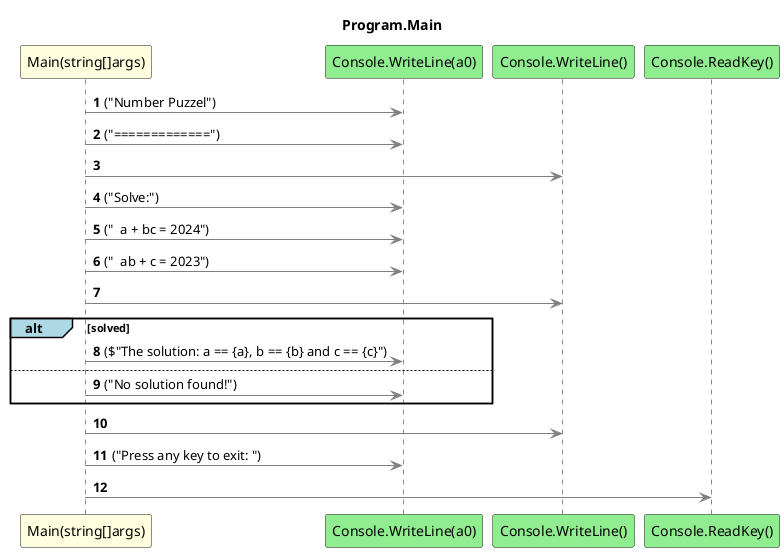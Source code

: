 @startuml Program.Main
title Program.Main
participant "Main(string[]args)" as Main_p0 #LightYellow
participant "Console.WriteLine(a0)" as Console_WriteLine_a0 #LightGreen
participant "Console.WriteLine()" as Console_WriteLine #LightGreen
participant "Console.ReadKey()" as Console_ReadKey #LightGreen
autonumber
Main_p0 -[#grey]> Console_WriteLine_a0 : ("Number Puzzel")
Main_p0 -[#grey]> Console_WriteLine_a0 : ("=============")
Main_p0 -[#grey]> Console_WriteLine
Main_p0 -[#grey]> Console_WriteLine_a0 : ("Solve:")
Main_p0 -[#grey]> Console_WriteLine_a0 : ("  a + bc = 2024")
Main_p0 -[#grey]> Console_WriteLine_a0 : ("  ab + c = 2023")
Main_p0 -[#grey]> Console_WriteLine
alt#LightBlue solved
    Main_p0 -[#grey]> Console_WriteLine_a0 : ($"The solution: a == {a}, b == {b} and c == {c}")
    else
        Main_p0 -[#grey]> Console_WriteLine_a0 : ("No solution found!")
end
Main_p0 -[#grey]> Console_WriteLine
Main_p0 -[#grey]> Console_WriteLine_a0 : ("Press any key to exit: ")
Main_p0 -[#grey]> Console_ReadKey
@enduml
